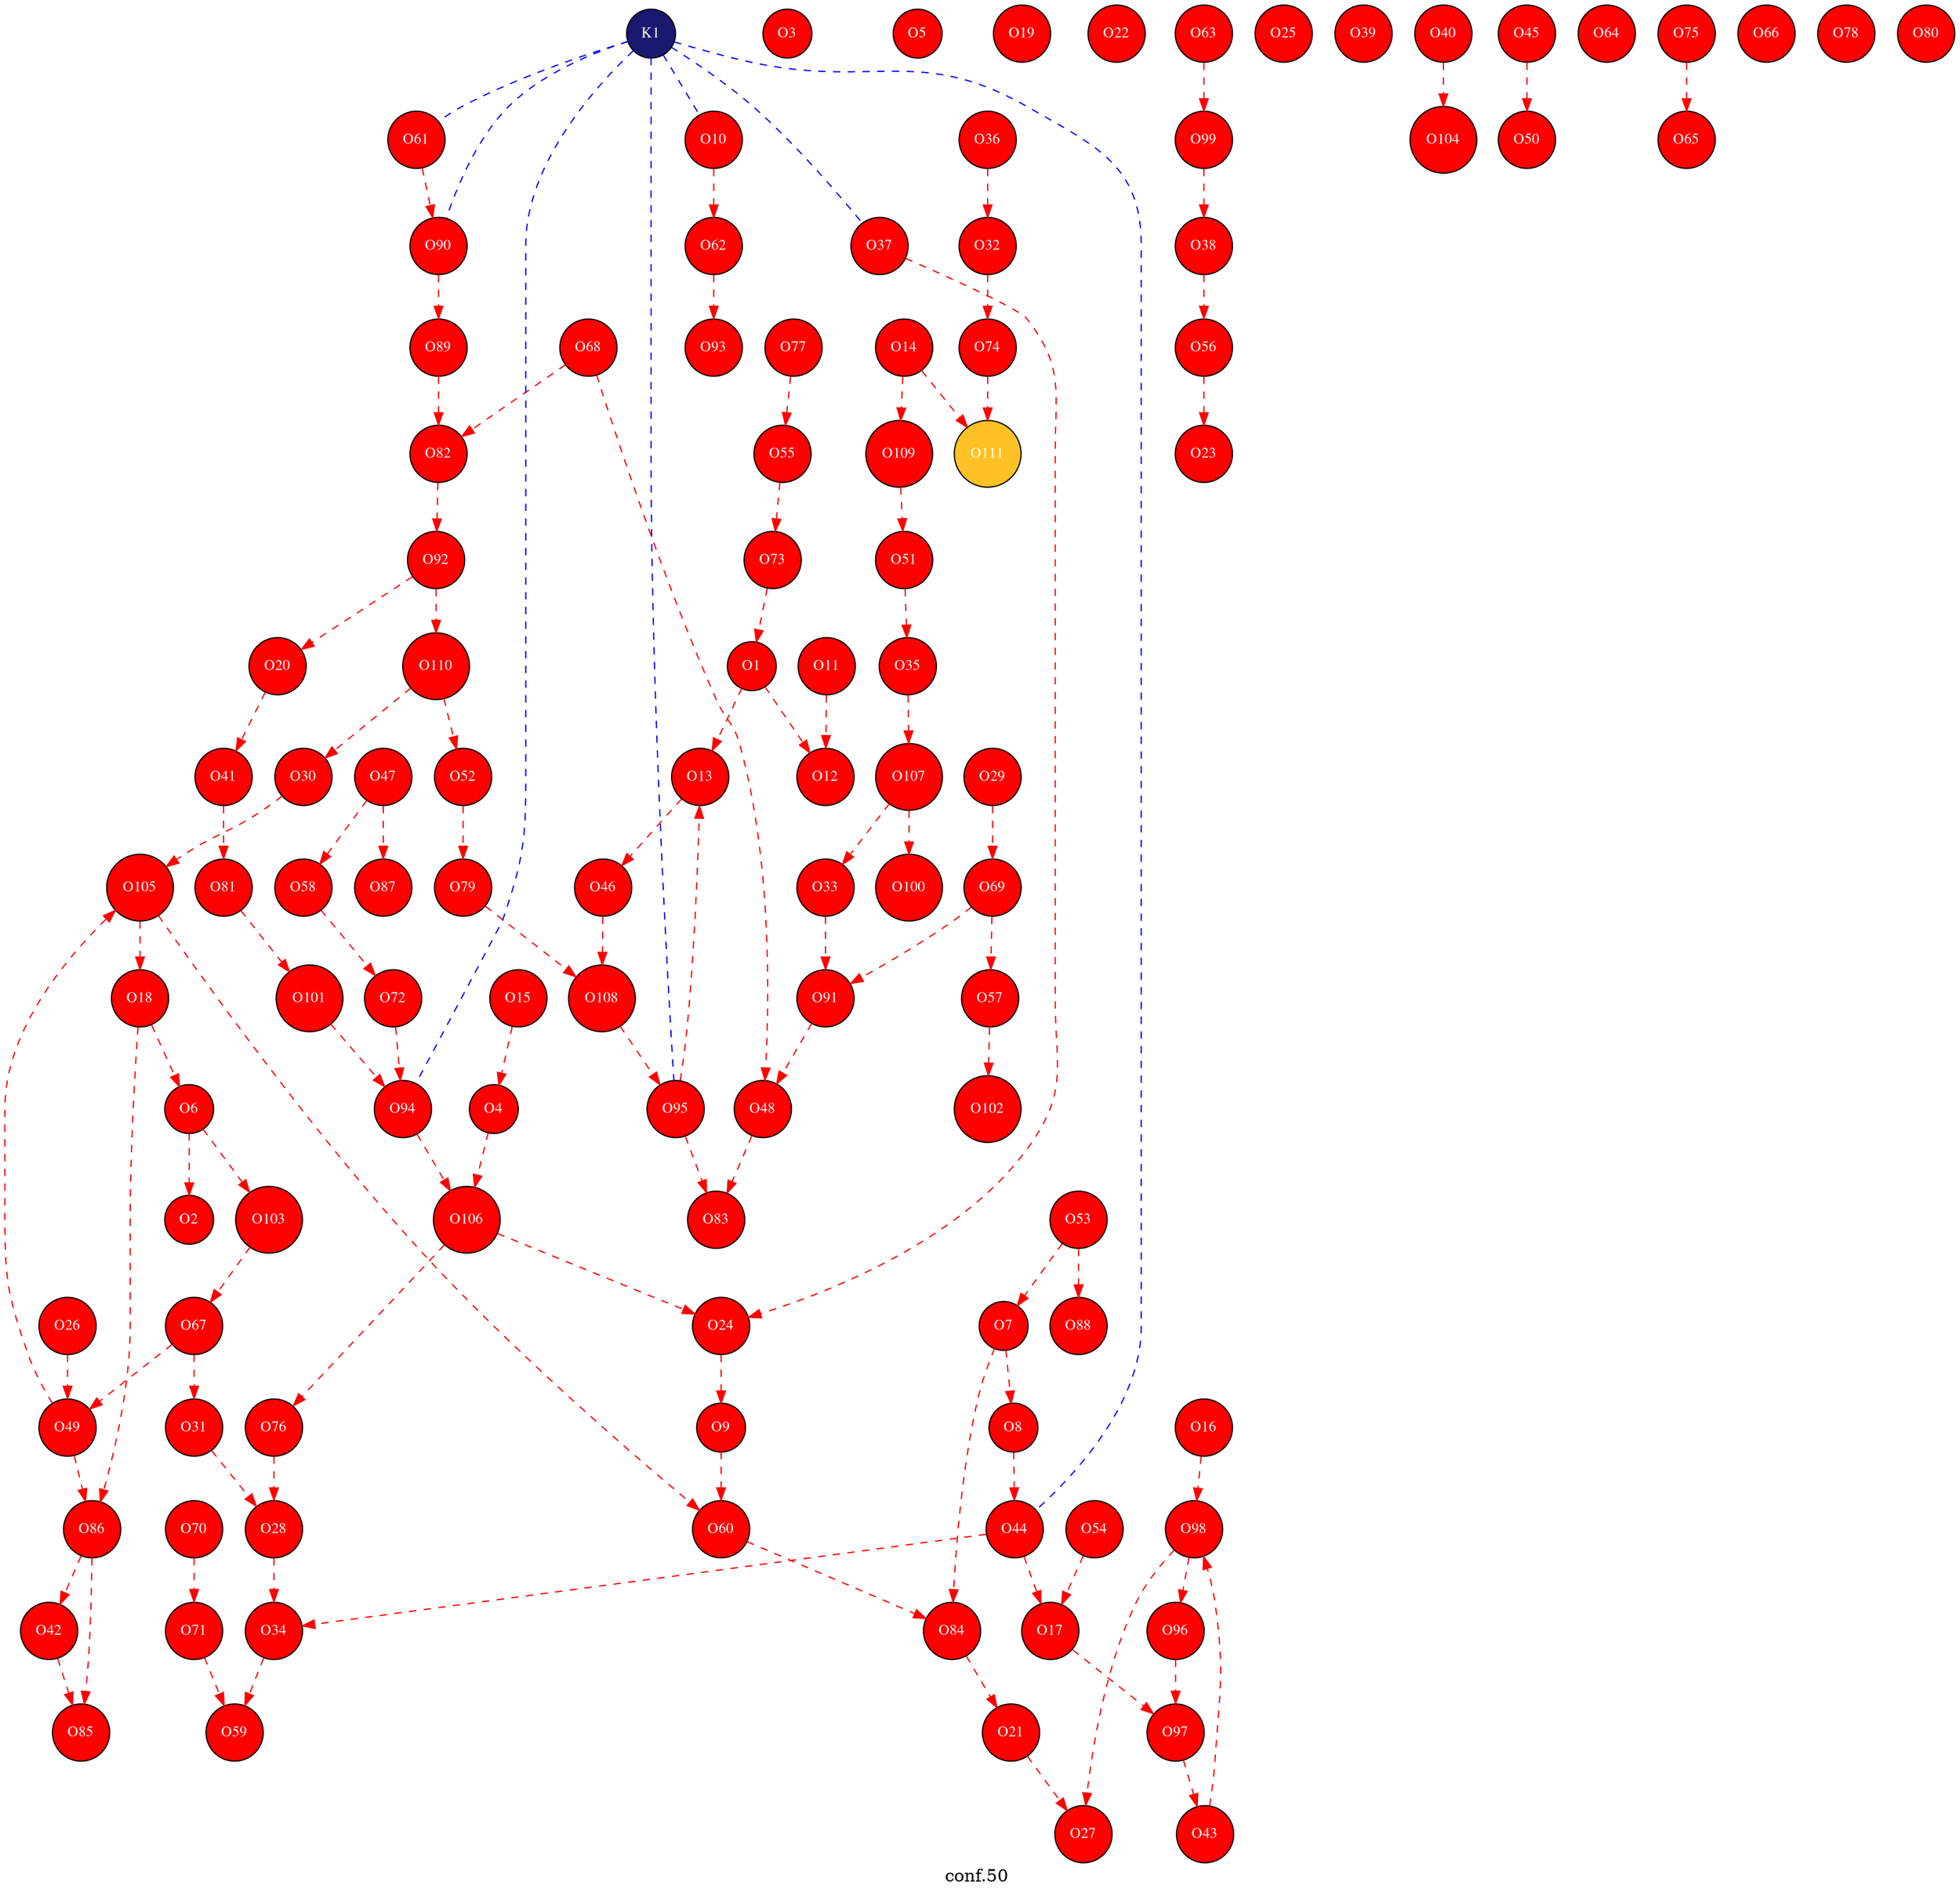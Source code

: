 digraph G {
label="conf.50 ";
node [style=filled];
graph [bgcolor=transparent];
node [shape = circle, fontsize=12];
"O1"[fillcolor=red, fontcolor=white, fontname="Times", label="O1"];
"O2"[fillcolor=red, fontcolor=white, fontname="Times", label="O2"];
"O3"[fillcolor=red, fontcolor=white, fontname="Times", label="O3"];
"O4"[fillcolor=red, fontcolor=white, fontname="Times", label="O4"];
"O5"[fillcolor=red, fontcolor=white, fontname="Times", label="O5"];
"O6"[fillcolor=red, fontcolor=white, fontname="Times", label="O6"];
"O7"[fillcolor=red, fontcolor=white, fontname="Times", label="O7"];
"O8"[fillcolor=red, fontcolor=white, fontname="Times", label="O8"];
"O9"[fillcolor=red, fontcolor=white, fontname="Times", label="O9"];
"O10"[fillcolor=red, fontcolor=white, fontname="Times", label="O10"];
"O11"[fillcolor=red, fontcolor=white, fontname="Times", label="O11"];
"O12"[fillcolor=red, fontcolor=white, fontname="Times", label="O12"];
"O13"[fillcolor=red, fontcolor=white, fontname="Times", label="O13"];
"O14"[fillcolor=red, fontcolor=white, fontname="Times", label="O14"];
"O15"[fillcolor=red, fontcolor=white, fontname="Times", label="O15"];
"O16"[fillcolor=red, fontcolor=white, fontname="Times", label="O16"];
"O17"[fillcolor=red, fontcolor=white, fontname="Times", label="O17"];
"O18"[fillcolor=red, fontcolor=white, fontname="Times", label="O18"];
"O19"[fillcolor=red, fontcolor=white, fontname="Times", label="O19"];
"O20"[fillcolor=red, fontcolor=white, fontname="Times", label="O20"];
"O21"[fillcolor=red, fontcolor=white, fontname="Times", label="O21"];
"O22"[fillcolor=red, fontcolor=white, fontname="Times", label="O22"];
"O23"[fillcolor=red, fontcolor=white, fontname="Times", label="O23"];
"O24"[fillcolor=red, fontcolor=white, fontname="Times", label="O24"];
"O25"[fillcolor=red, fontcolor=white, fontname="Times", label="O25"];
"O26"[fillcolor=red, fontcolor=white, fontname="Times", label="O26"];
"O27"[fillcolor=red, fontcolor=white, fontname="Times", label="O27"];
"O28"[fillcolor=red, fontcolor=white, fontname="Times", label="O28"];
"O29"[fillcolor=red, fontcolor=white, fontname="Times", label="O29"];
"O30"[fillcolor=red, fontcolor=white, fontname="Times", label="O30"];
"O31"[fillcolor=red, fontcolor=white, fontname="Times", label="O31"];
"O32"[fillcolor=red, fontcolor=white, fontname="Times", label="O32"];
"O33"[fillcolor=red, fontcolor=white, fontname="Times", label="O33"];
"O34"[fillcolor=red, fontcolor=white, fontname="Times", label="O34"];
"O35"[fillcolor=red, fontcolor=white, fontname="Times", label="O35"];
"O36"[fillcolor=red, fontcolor=white, fontname="Times", label="O36"];
"O37"[fillcolor=red, fontcolor=white, fontname="Times", label="O37"];
"O38"[fillcolor=red, fontcolor=white, fontname="Times", label="O38"];
"O39"[fillcolor=red, fontcolor=white, fontname="Times", label="O39"];
"O40"[fillcolor=red, fontcolor=white, fontname="Times", label="O40"];
"O41"[fillcolor=red, fontcolor=white, fontname="Times", label="O41"];
"O42"[fillcolor=red, fontcolor=white, fontname="Times", label="O42"];
"O43"[fillcolor=red, fontcolor=white, fontname="Times", label="O43"];
"O44"[fillcolor=red, fontcolor=white, fontname="Times", label="O44"];
"O45"[fillcolor=red, fontcolor=white, fontname="Times", label="O45"];
"O46"[fillcolor=red, fontcolor=white, fontname="Times", label="O46"];
"O47"[fillcolor=red, fontcolor=white, fontname="Times", label="O47"];
"O48"[fillcolor=red, fontcolor=white, fontname="Times", label="O48"];
"O49"[fillcolor=red, fontcolor=white, fontname="Times", label="O49"];
"O50"[fillcolor=red, fontcolor=white, fontname="Times", label="O50"];
"O51"[fillcolor=red, fontcolor=white, fontname="Times", label="O51"];
"O52"[fillcolor=red, fontcolor=white, fontname="Times", label="O52"];
"O53"[fillcolor=red, fontcolor=white, fontname="Times", label="O53"];
"O54"[fillcolor=red, fontcolor=white, fontname="Times", label="O54"];
"O55"[fillcolor=red, fontcolor=white, fontname="Times", label="O55"];
"O56"[fillcolor=red, fontcolor=white, fontname="Times", label="O56"];
"O57"[fillcolor=red, fontcolor=white, fontname="Times", label="O57"];
"O58"[fillcolor=red, fontcolor=white, fontname="Times", label="O58"];
"O59"[fillcolor=red, fontcolor=white, fontname="Times", label="O59"];
"O60"[fillcolor=red, fontcolor=white, fontname="Times", label="O60"];
"O61"[fillcolor=red, fontcolor=white, fontname="Times", label="O61"];
"O62"[fillcolor=red, fontcolor=white, fontname="Times", label="O62"];
"O63"[fillcolor=red, fontcolor=white, fontname="Times", label="O63"];
"O64"[fillcolor=red, fontcolor=white, fontname="Times", label="O64"];
"O65"[fillcolor=red, fontcolor=white, fontname="Times", label="O65"];
"O66"[fillcolor=red, fontcolor=white, fontname="Times", label="O66"];
"O67"[fillcolor=red, fontcolor=white, fontname="Times", label="O67"];
"O68"[fillcolor=red, fontcolor=white, fontname="Times", label="O68"];
"O69"[fillcolor=red, fontcolor=white, fontname="Times", label="O69"];
"O70"[fillcolor=red, fontcolor=white, fontname="Times", label="O70"];
"O71"[fillcolor=red, fontcolor=white, fontname="Times", label="O71"];
"O72"[fillcolor=red, fontcolor=white, fontname="Times", label="O72"];
"O73"[fillcolor=red, fontcolor=white, fontname="Times", label="O73"];
"O74"[fillcolor=red, fontcolor=white, fontname="Times", label="O74"];
"O75"[fillcolor=red, fontcolor=white, fontname="Times", label="O75"];
"O76"[fillcolor=red, fontcolor=white, fontname="Times", label="O76"];
"O77"[fillcolor=red, fontcolor=white, fontname="Times", label="O77"];
"O78"[fillcolor=red, fontcolor=white, fontname="Times", label="O78"];
"O79"[fillcolor=red, fontcolor=white, fontname="Times", label="O79"];
"O80"[fillcolor=red, fontcolor=white, fontname="Times", label="O80"];
"O81"[fillcolor=red, fontcolor=white, fontname="Times", label="O81"];
"O82"[fillcolor=red, fontcolor=white, fontname="Times", label="O82"];
"O83"[fillcolor=red, fontcolor=white, fontname="Times", label="O83"];
"O84"[fillcolor=red, fontcolor=white, fontname="Times", label="O84"];
"O85"[fillcolor=red, fontcolor=white, fontname="Times", label="O85"];
"O86"[fillcolor=red, fontcolor=white, fontname="Times", label="O86"];
"O87"[fillcolor=red, fontcolor=white, fontname="Times", label="O87"];
"O88"[fillcolor=red, fontcolor=white, fontname="Times", label="O88"];
"O89"[fillcolor=red, fontcolor=white, fontname="Times", label="O89"];
"O90"[fillcolor=red, fontcolor=white, fontname="Times", label="O90"];
"O91"[fillcolor=red, fontcolor=white, fontname="Times", label="O91"];
"O92"[fillcolor=red, fontcolor=white, fontname="Times", label="O92"];
"O93"[fillcolor=red, fontcolor=white, fontname="Times", label="O93"];
"O94"[fillcolor=red, fontcolor=white, fontname="Times", label="O94"];
"O95"[fillcolor=red, fontcolor=white, fontname="Times", label="O95"];
"O96"[fillcolor=red, fontcolor=white, fontname="Times", label="O96"];
"O97"[fillcolor=red, fontcolor=white, fontname="Times", label="O97"];
"O98"[fillcolor=red, fontcolor=white, fontname="Times", label="O98"];
"O99"[fillcolor=red, fontcolor=white, fontname="Times", label="O99"];
"O100"[fillcolor=red, fontcolor=white, fontname="Times", label="O100"];
"O101"[fillcolor=red, fontcolor=white, fontname="Times", label="O101"];
"O102"[fillcolor=red, fontcolor=white, fontname="Times", label="O102"];
"O103"[fillcolor=red, fontcolor=white, fontname="Times", label="O103"];
"O104"[fillcolor=red, fontcolor=white, fontname="Times", label="O104"];
"O105"[fillcolor=red, fontcolor=white, fontname="Times", label="O105"];
"O106"[fillcolor=red, fontcolor=white, fontname="Times", label="O106"];
"O107"[fillcolor=red, fontcolor=white, fontname="Times", label="O107"];
"O108"[fillcolor=red, fontcolor=white, fontname="Times", label="O108"];
"O109"[fillcolor=red, fontcolor=white, fontname="Times", label="O109"];
"O110"[fillcolor=red, fontcolor=white, fontname="Times", label="O110"];
"O111"[fillcolor=goldenrod1, fontcolor=white, fontname="Times", label="O111"];
"K1"[fillcolor=midnightblue, fontcolor=white, fontname="Times", label="K1"];
"O1"->"O12"[fontcolor=red, color=red , style=dashed];
"O1"->"O13"[fontcolor=red, color=red , style=dashed];
"O73"->"O1"[fontcolor=red, color=red , style=dashed];
"O6"->"O2"[fontcolor=red, color=red , style=dashed];
"O15"->"O4"[fontcolor=red, color=red , style=dashed];
"O4"->"O106"[fontcolor=red, color=red , style=dashed];
"O18"->"O6"[fontcolor=red, color=red , style=dashed];
"O6"->"O103"[fontcolor=red, color=red , style=dashed];
"O7"->"O8"[fontcolor=red, color=red , style=dashed];
"O53"->"O7"[fontcolor=red, color=red , style=dashed];
"O7"->"O84"[fontcolor=red, color=red , style=dashed];
"O8"->"O44"[fontcolor=red, color=red , style=dashed];
"O24"->"O9"[fontcolor=red, color=red , style=dashed];
"O9"->"O60"[fontcolor=red, color=red , style=dashed];
"O10"->"O62"[fontcolor=red, color=red , style=dashed];
"O11"->"O12"[fontcolor=red, color=red , style=dashed];
"O13"->"O46"[fontcolor=red, color=red , style=dashed];
"O95"->"O13"[fontcolor=red, color=red , style=dashed];
"O14"->"O109"[fontcolor=red, color=red , style=dashed];
"O14"->"O111"[fontcolor=red, color=red , style=dashed];
"O16"->"O98"[fontcolor=red, color=red , style=dashed];
"O44"->"O17"[fontcolor=red, color=red , style=dashed];
"O54"->"O17"[fontcolor=red, color=red , style=dashed];
"O17"->"O97"[fontcolor=red, color=red , style=dashed];
"O18"->"O86"[fontcolor=red, color=red , style=dashed];
"O105"->"O18"[fontcolor=red, color=red , style=dashed];
"O20"->"O41"[fontcolor=red, color=red , style=dashed];
"O92"->"O20"[fontcolor=red, color=red , style=dashed];
"O21"->"O27"[fontcolor=red, color=red , style=dashed];
"O84"->"O21"[fontcolor=red, color=red , style=dashed];
"O56"->"O23"[fontcolor=red, color=red , style=dashed];
"O37"->"O24"[fontcolor=red, color=red , style=dashed];
"O106"->"O24"[fontcolor=red, color=red , style=dashed];
"O26"->"O49"[fontcolor=red, color=red , style=dashed];
"O98"->"O27"[fontcolor=red, color=red , style=dashed];
"O31"->"O28"[fontcolor=red, color=red , style=dashed];
"O28"->"O34"[fontcolor=red, color=red , style=dashed];
"O76"->"O28"[fontcolor=red, color=red , style=dashed];
"O29"->"O69"[fontcolor=red, color=red , style=dashed];
"O30"->"O105"[fontcolor=red, color=red , style=dashed];
"O110"->"O30"[fontcolor=red, color=red , style=dashed];
"O67"->"O31"[fontcolor=red, color=red , style=dashed];
"O36"->"O32"[fontcolor=red, color=red , style=dashed];
"O32"->"O74"[fontcolor=red, color=red , style=dashed];
"O33"->"O91"[fontcolor=red, color=red , style=dashed];
"O107"->"O33"[fontcolor=red, color=red , style=dashed];
"O44"->"O34"[fontcolor=red, color=red , style=dashed];
"O34"->"O59"[fontcolor=red, color=red , style=dashed];
"O51"->"O35"[fontcolor=red, color=red , style=dashed];
"O35"->"O107"[fontcolor=red, color=red , style=dashed];
"O38"->"O56"[fontcolor=red, color=red , style=dashed];
"O99"->"O38"[fontcolor=red, color=red , style=dashed];
"O40"->"O104"[fontcolor=red, color=red , style=dashed];
"O41"->"O81"[fontcolor=red, color=red , style=dashed];
"O42"->"O85"[fontcolor=red, color=red , style=dashed];
"O86"->"O42"[fontcolor=red, color=red , style=dashed];
"O97"->"O43"[fontcolor=red, color=red , style=dashed];
"O43"->"O98"[fontcolor=red, color=red , style=dashed];
"O45"->"O50"[fontcolor=red, color=red , style=dashed];
"O46"->"O108"[fontcolor=red, color=red , style=dashed];
"O47"->"O58"[fontcolor=red, color=red , style=dashed];
"O47"->"O87"[fontcolor=red, color=red , style=dashed];
"O68"->"O48"[fontcolor=red, color=red , style=dashed];
"O48"->"O83"[fontcolor=red, color=red , style=dashed];
"O91"->"O48"[fontcolor=red, color=red , style=dashed];
"O67"->"O49"[fontcolor=red, color=red , style=dashed];
"O49"->"O86"[fontcolor=red, color=red , style=dashed];
"O49"->"O105"[fontcolor=red, color=red , style=dashed];
"O109"->"O51"[fontcolor=red, color=red , style=dashed];
"O52"->"O79"[fontcolor=red, color=red , style=dashed];
"O110"->"O52"[fontcolor=red, color=red , style=dashed];
"O53"->"O88"[fontcolor=red, color=red , style=dashed];
"O55"->"O73"[fontcolor=red, color=red , style=dashed];
"O77"->"O55"[fontcolor=red, color=red , style=dashed];
"O69"->"O57"[fontcolor=red, color=red , style=dashed];
"O57"->"O102"[fontcolor=red, color=red , style=dashed];
"O58"->"O72"[fontcolor=red, color=red , style=dashed];
"O71"->"O59"[fontcolor=red, color=red , style=dashed];
"O60"->"O84"[fontcolor=red, color=red , style=dashed];
"O105"->"O60"[fontcolor=red, color=red , style=dashed];
"O61"->"O90"[fontcolor=red, color=red , style=dashed];
"O62"->"O93"[fontcolor=red, color=red , style=dashed];
"O63"->"O99"[fontcolor=red, color=red , style=dashed];
"O75"->"O65"[fontcolor=red, color=red , style=dashed];
"O103"->"O67"[fontcolor=red, color=red , style=dashed];
"O68"->"O82"[fontcolor=red, color=red , style=dashed];
"O69"->"O91"[fontcolor=red, color=red , style=dashed];
"O70"->"O71"[fontcolor=red, color=red , style=dashed];
"O72"->"O94"[fontcolor=red, color=red , style=dashed];
"O74"->"O111"[fontcolor=red, color=red , style=dashed];
"O106"->"O76"[fontcolor=red, color=red , style=dashed];
"O79"->"O108"[fontcolor=red, color=red , style=dashed];
"O81"->"O101"[fontcolor=red, color=red , style=dashed];
"O89"->"O82"[fontcolor=red, color=red , style=dashed];
"O82"->"O92"[fontcolor=red, color=red , style=dashed];
"O95"->"O83"[fontcolor=red, color=red , style=dashed];
"O86"->"O85"[fontcolor=red, color=red , style=dashed];
"O90"->"O89"[fontcolor=red, color=red , style=dashed];
"O92"->"O110"[fontcolor=red, color=red , style=dashed];
"O101"->"O94"[fontcolor=red, color=red , style=dashed];
"O94"->"O106"[fontcolor=red, color=red , style=dashed];
"O108"->"O95"[fontcolor=red, color=red , style=dashed];
"O96"->"O97"[fontcolor=red, color=red , style=dashed];
"O98"->"O96"[fontcolor=red, color=red , style=dashed];
"O107"->"O100"[fontcolor=red, color=red , style=dashed];
"K1"->"O10"[dir=none, color=blue, nodesep=0.5,style=dashed];
"K1"->"O37"[dir=none, color=blue, nodesep=0.5,style=dashed];
"K1"->"O44"[dir=none, color=blue, nodesep=0.5,style=dashed];
"K1"->"O61"[dir=none, color=blue, nodesep=0.5,style=dashed];
"K1"->"O90"[dir=none, color=blue, nodesep=0.5,style=dashed];
"K1"->"O94"[dir=none, color=blue, nodesep=0.5,style=dashed];
"K1"->"O95"[dir=none, color=blue, nodesep=0.5,style=dashed];
}
